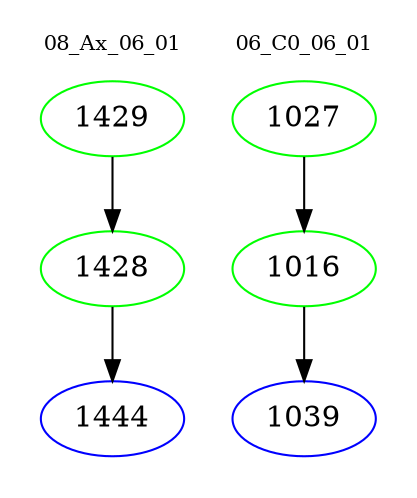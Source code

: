 digraph{
subgraph cluster_0 {
color = white
label = "08_Ax_06_01";
fontsize=10;
T0_1429 [label="1429", color="green"]
T0_1429 -> T0_1428 [color="black"]
T0_1428 [label="1428", color="green"]
T0_1428 -> T0_1444 [color="black"]
T0_1444 [label="1444", color="blue"]
}
subgraph cluster_1 {
color = white
label = "06_C0_06_01";
fontsize=10;
T1_1027 [label="1027", color="green"]
T1_1027 -> T1_1016 [color="black"]
T1_1016 [label="1016", color="green"]
T1_1016 -> T1_1039 [color="black"]
T1_1039 [label="1039", color="blue"]
}
}
